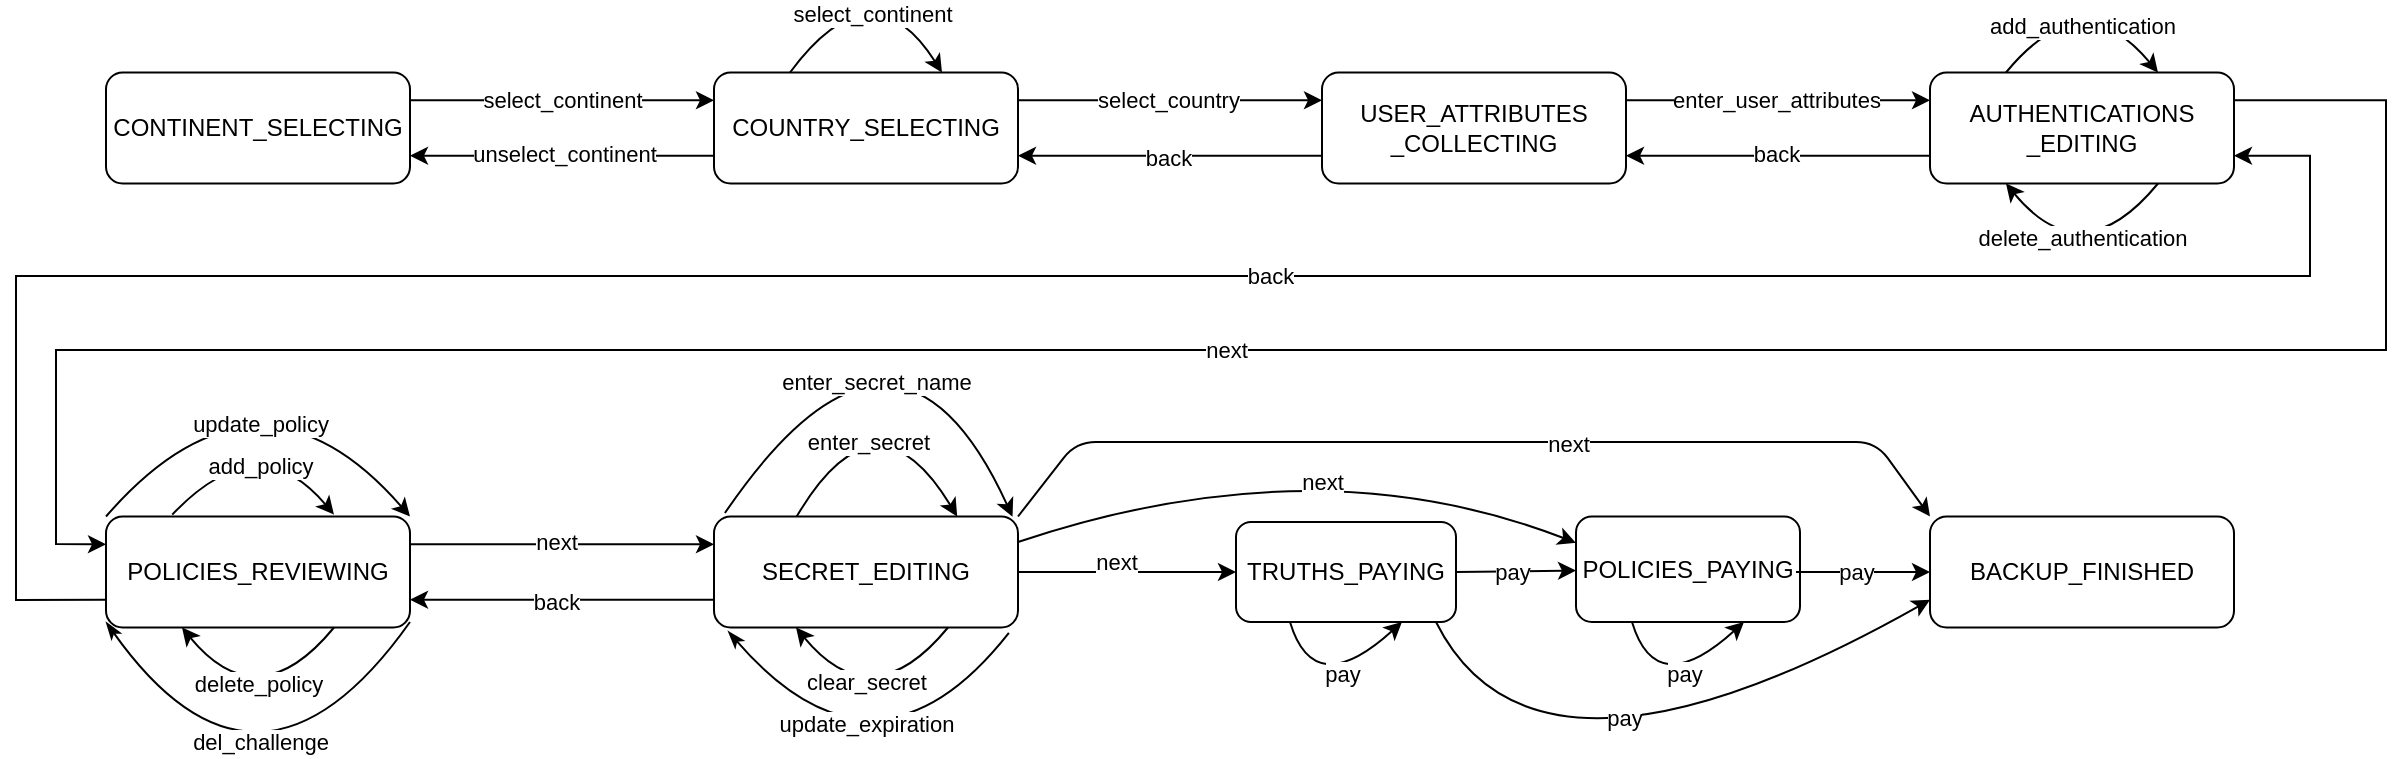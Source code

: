<mxfile version="14.8.6" type="device"><diagram id="PpkpfZO7TL7CUlFfbbxv" name="Seite-1"><mxGraphModel dx="2148" dy="500" grid="1" gridSize="10" guides="1" tooltips="1" connect="1" arrows="1" fold="1" page="1" pageScale="1" pageWidth="1169" pageHeight="827" math="0" shadow="0"><root><mxCell id="0"/><mxCell id="1" parent="0"/><mxCell id="fyqNPIA5Taf3_Ns18lhs-1" value="CONTINENT_SELECTING" style="rounded=1;whiteSpace=wrap;html=1;container=0;" parent="1" vertex="1"><mxGeometry x="15" y="275.25" width="152.0" height="55.5" as="geometry"/></mxCell><mxCell id="fyqNPIA5Taf3_Ns18lhs-2" value="COUNTRY_SELECTING" style="rounded=1;whiteSpace=wrap;html=1;container=0;" parent="1" vertex="1"><mxGeometry x="319.0" y="275.25" width="152.0" height="55.5" as="geometry"/></mxCell><mxCell id="fyqNPIA5Taf3_Ns18lhs-3" value="USER_ATTRIBUTES&lt;br&gt;_COLLECTING" style="rounded=1;whiteSpace=wrap;html=1;container=0;" parent="1" vertex="1"><mxGeometry x="623.0" y="275.25" width="152.0" height="55.5" as="geometry"/></mxCell><mxCell id="fyqNPIA5Taf3_Ns18lhs-4" value="AUTHENTICATIONS&lt;br&gt;_EDITING" style="rounded=1;whiteSpace=wrap;html=1;container=0;" parent="1" vertex="1"><mxGeometry x="927" y="275.25" width="152.0" height="55.5" as="geometry"/></mxCell><mxCell id="fyqNPIA5Taf3_Ns18lhs-5" value="POLICIES_REVIEWING" style="rounded=1;whiteSpace=wrap;html=1;container=0;" parent="1" vertex="1"><mxGeometry x="15.0" y="497.25" width="152.0" height="55.5" as="geometry"/></mxCell><mxCell id="fyqNPIA5Taf3_Ns18lhs-6" value="POLICIES_PAYING" style="rounded=1;whiteSpace=wrap;html=1;container=0;" parent="1" vertex="1"><mxGeometry x="750" y="497.25" width="112" height="52.75" as="geometry"/></mxCell><mxCell id="fyqNPIA5Taf3_Ns18lhs-7" value="" style="endArrow=classic;html=1;exitX=1;exitY=0.25;exitDx=0;exitDy=0;entryX=0;entryY=0.25;entryDx=0;entryDy=0;" parent="1" source="fyqNPIA5Taf3_Ns18lhs-1" target="fyqNPIA5Taf3_Ns18lhs-2" edge="1"><mxGeometry x="15" y="229" width="50" height="50" as="geometry"><mxPoint x="252.5" y="321.5" as="sourcePoint"/><mxPoint x="433.0" y="284.5" as="targetPoint"/></mxGeometry></mxCell><mxCell id="fyqNPIA5Taf3_Ns18lhs-29" value="select_continent" style="edgeLabel;html=1;align=center;verticalAlign=middle;resizable=0;points=[];container=0;" parent="fyqNPIA5Taf3_Ns18lhs-7" vertex="1" connectable="0"><mxGeometry x="-0.107" relative="1" as="geometry"><mxPoint x="8" as="offset"/></mxGeometry></mxCell><mxCell id="fyqNPIA5Taf3_Ns18lhs-8" value="" style="endArrow=classic;html=1;exitX=0;exitY=0.75;exitDx=0;exitDy=0;entryX=1;entryY=0.75;entryDx=0;entryDy=0;" parent="1" source="fyqNPIA5Taf3_Ns18lhs-2" target="fyqNPIA5Taf3_Ns18lhs-1" edge="1"><mxGeometry x="15" y="229" width="50" height="50" as="geometry"><mxPoint x="385.5" y="330.75" as="sourcePoint"/><mxPoint x="433.0" y="284.5" as="targetPoint"/></mxGeometry></mxCell><mxCell id="fyqNPIA5Taf3_Ns18lhs-30" value="unselect_continent" style="edgeLabel;html=1;align=center;verticalAlign=middle;resizable=0;points=[];container=0;" parent="fyqNPIA5Taf3_Ns18lhs-8" vertex="1" connectable="0"><mxGeometry x="0.288" y="-1" relative="1" as="geometry"><mxPoint x="22.76" as="offset"/></mxGeometry></mxCell><mxCell id="fyqNPIA5Taf3_Ns18lhs-9" value="" style="endArrow=classic;html=1;exitX=1;exitY=0.25;exitDx=0;exitDy=0;entryX=0;entryY=0.25;entryDx=0;entryDy=0;" parent="1" source="fyqNPIA5Taf3_Ns18lhs-2" target="fyqNPIA5Taf3_Ns18lhs-3" edge="1"><mxGeometry x="15" y="229" width="50" height="50" as="geometry"><mxPoint x="385.5" y="330.75" as="sourcePoint"/><mxPoint x="433.0" y="284.5" as="targetPoint"/></mxGeometry></mxCell><mxCell id="fyqNPIA5Taf3_Ns18lhs-31" value="select_country" style="edgeLabel;html=1;align=center;verticalAlign=middle;resizable=0;points=[];container=0;" parent="fyqNPIA5Taf3_Ns18lhs-9" vertex="1" connectable="0"><mxGeometry x="0.169" y="-2" relative="1" as="geometry"><mxPoint x="-13.79" y="-2" as="offset"/></mxGeometry></mxCell><mxCell id="fyqNPIA5Taf3_Ns18lhs-10" value="" style="endArrow=classic;html=1;exitX=0;exitY=0.75;exitDx=0;exitDy=0;entryX=1;entryY=0.75;entryDx=0;entryDy=0;" parent="1" source="fyqNPIA5Taf3_Ns18lhs-3" target="fyqNPIA5Taf3_Ns18lhs-2" edge="1"><mxGeometry x="15" y="229" width="50" height="50" as="geometry"><mxPoint x="385.5" y="330.75" as="sourcePoint"/><mxPoint x="433.0" y="284.5" as="targetPoint"/></mxGeometry></mxCell><mxCell id="fyqNPIA5Taf3_Ns18lhs-32" value="back" style="edgeLabel;html=1;align=center;verticalAlign=middle;resizable=0;points=[];container=0;" parent="fyqNPIA5Taf3_Ns18lhs-10" vertex="1" connectable="0"><mxGeometry x="-0.082" y="1" relative="1" as="geometry"><mxPoint x="-6.9" as="offset"/></mxGeometry></mxCell><mxCell id="fyqNPIA5Taf3_Ns18lhs-11" value="" style="endArrow=classic;html=1;entryX=0;entryY=0.25;entryDx=0;entryDy=0;exitX=1;exitY=0.25;exitDx=0;exitDy=0;" parent="1" source="fyqNPIA5Taf3_Ns18lhs-3" target="fyqNPIA5Taf3_Ns18lhs-4" edge="1"><mxGeometry x="15" y="229" width="50" height="50" as="geometry"><mxPoint x="851.0" y="330.75" as="sourcePoint"/><mxPoint x="898.5" y="284.5" as="targetPoint"/></mxGeometry></mxCell><mxCell id="fyqNPIA5Taf3_Ns18lhs-33" value="enter_user_attributes" style="edgeLabel;html=1;align=center;verticalAlign=middle;resizable=0;points=[];container=0;" parent="fyqNPIA5Taf3_Ns18lhs-11" vertex="1" connectable="0"><mxGeometry x="0.082" relative="1" as="geometry"><mxPoint x="-6.9" as="offset"/></mxGeometry></mxCell><mxCell id="fyqNPIA5Taf3_Ns18lhs-12" value="" style="endArrow=classic;html=1;exitX=0;exitY=0.75;exitDx=0;exitDy=0;entryX=1;entryY=0.75;entryDx=0;entryDy=0;" parent="1" source="fyqNPIA5Taf3_Ns18lhs-4" target="fyqNPIA5Taf3_Ns18lhs-3" edge="1"><mxGeometry x="15" y="229" width="50" height="50" as="geometry"><mxPoint x="851.0" y="330.75" as="sourcePoint"/><mxPoint x="898.5" y="284.5" as="targetPoint"/></mxGeometry></mxCell><mxCell id="fyqNPIA5Taf3_Ns18lhs-34" value="back" style="edgeLabel;html=1;align=center;verticalAlign=middle;resizable=0;points=[];container=0;" parent="fyqNPIA5Taf3_Ns18lhs-12" vertex="1" connectable="0"><mxGeometry x="-0.125" y="-1" relative="1" as="geometry"><mxPoint x="-10.34" as="offset"/></mxGeometry></mxCell><mxCell id="fyqNPIA5Taf3_Ns18lhs-13" value="" style="endArrow=classic;html=1;exitX=1;exitY=0.25;exitDx=0;exitDy=0;entryX=0;entryY=0.25;entryDx=0;entryDy=0;rounded=0;" parent="1" source="fyqNPIA5Taf3_Ns18lhs-4" target="fyqNPIA5Taf3_Ns18lhs-5" edge="1"><mxGeometry x="15" y="229" width="50" height="50" as="geometry"><mxPoint x="851.0" y="330.75" as="sourcePoint"/><mxPoint x="898.5" y="284.5" as="targetPoint"/><Array as="points"><mxPoint x="1155" y="289.125"/><mxPoint x="1155" y="414"/><mxPoint x="-10" y="414"/><mxPoint x="-10" y="511"/></Array></mxGeometry></mxCell><mxCell id="fyqNPIA5Taf3_Ns18lhs-37" value="next" style="edgeLabel;html=1;align=center;verticalAlign=middle;resizable=0;points=[];container=0;" parent="fyqNPIA5Taf3_Ns18lhs-13" vertex="1" connectable="0"><mxGeometry x="0.324" y="2" relative="1" as="geometry"><mxPoint x="203.57" y="-2" as="offset"/></mxGeometry></mxCell><mxCell id="fyqNPIA5Taf3_Ns18lhs-14" value="" style="endArrow=classic;html=1;exitX=0;exitY=0.75;exitDx=0;exitDy=0;entryX=1;entryY=0.75;entryDx=0;entryDy=0;rounded=0;" parent="1" source="fyqNPIA5Taf3_Ns18lhs-5" target="fyqNPIA5Taf3_Ns18lhs-4" edge="1"><mxGeometry x="15" y="229" width="50" height="50" as="geometry"><mxPoint x="851.0" y="330.75" as="sourcePoint"/><mxPoint x="898.5" y="284.5" as="targetPoint"/><Array as="points"><mxPoint x="-30" y="539"/><mxPoint x="-30" y="377"/><mxPoint x="1117" y="377"/><mxPoint x="1117" y="316.875"/></Array></mxGeometry></mxCell><mxCell id="fyqNPIA5Taf3_Ns18lhs-38" value="back" style="edgeLabel;html=1;align=center;verticalAlign=middle;resizable=0;points=[];container=0;" parent="fyqNPIA5Taf3_Ns18lhs-14" vertex="1" connectable="0"><mxGeometry x="-0.177" y="-1" relative="1" as="geometry"><mxPoint x="236.43" y="-1" as="offset"/></mxGeometry></mxCell><mxCell id="fyqNPIA5Taf3_Ns18lhs-17" value="" style="endArrow=classic;html=1;exitX=0.25;exitY=0;exitDx=0;exitDy=0;entryX=0.75;entryY=0;entryDx=0;entryDy=0;curved=1;" parent="1" source="fyqNPIA5Taf3_Ns18lhs-4" target="fyqNPIA5Taf3_Ns18lhs-4" edge="1"><mxGeometry x="15" y="229" width="50" height="50" as="geometry"><mxPoint x="946" y="321.5" as="sourcePoint"/><mxPoint x="993.5" y="275.25" as="targetPoint"/><Array as="points"><mxPoint x="1003" y="229"/></Array></mxGeometry></mxCell><mxCell id="fyqNPIA5Taf3_Ns18lhs-35" value="add_authentication" style="edgeLabel;html=1;align=center;verticalAlign=middle;resizable=0;points=[];container=0;" parent="fyqNPIA5Taf3_Ns18lhs-17" vertex="1" connectable="0"><mxGeometry x="-0.303" y="-13" relative="1" as="geometry"><mxPoint x="1.85" as="offset"/></mxGeometry></mxCell><mxCell id="fyqNPIA5Taf3_Ns18lhs-18" value="" style="endArrow=classic;html=1;exitX=0.75;exitY=1;exitDx=0;exitDy=0;entryX=0.25;entryY=1;entryDx=0;entryDy=0;curved=1;" parent="1" source="fyqNPIA5Taf3_Ns18lhs-4" target="fyqNPIA5Taf3_Ns18lhs-4" edge="1"><mxGeometry x="15" y="229" width="50" height="50" as="geometry"><mxPoint x="974.5" y="284.5" as="sourcePoint"/><mxPoint x="1050.5" y="284.5" as="targetPoint"/><Array as="points"><mxPoint x="1003" y="377"/></Array></mxGeometry></mxCell><mxCell id="fyqNPIA5Taf3_Ns18lhs-36" value="delete_authentication" style="edgeLabel;html=1;align=center;verticalAlign=middle;resizable=0;points=[];container=0;" parent="fyqNPIA5Taf3_Ns18lhs-18" vertex="1" connectable="0"><mxGeometry x="-0.32" y="-14" relative="1" as="geometry"><mxPoint x="-1.93" y="4.82" as="offset"/></mxGeometry></mxCell><mxCell id="fyqNPIA5Taf3_Ns18lhs-20" value="" style="endArrow=classic;html=1;exitX=0.218;exitY=-0.017;exitDx=0;exitDy=0;curved=1;exitPerimeter=0;" parent="1" source="fyqNPIA5Taf3_Ns18lhs-5" edge="1"><mxGeometry x="15" y="229" width="50" height="50" as="geometry"><mxPoint x="-232" y="515.75" as="sourcePoint"/><mxPoint x="129.0" y="496.325" as="targetPoint"/><Array as="points"><mxPoint x="91.0" y="451"/></Array></mxGeometry></mxCell><mxCell id="fyqNPIA5Taf3_Ns18lhs-39" value="add_policy" style="edgeLabel;html=1;align=center;verticalAlign=middle;resizable=0;points=[];container=0;" parent="fyqNPIA5Taf3_Ns18lhs-20" vertex="1" connectable="0"><mxGeometry x="-0.191" y="-16" relative="1" as="geometry"><mxPoint x="-2.16" as="offset"/></mxGeometry></mxCell><mxCell id="fyqNPIA5Taf3_Ns18lhs-21" value="" style="endArrow=classic;html=1;exitX=0.75;exitY=1;exitDx=0;exitDy=0;entryX=0.25;entryY=1;entryDx=0;entryDy=0;curved=1;" parent="1" source="fyqNPIA5Taf3_Ns18lhs-5" target="fyqNPIA5Taf3_Ns18lhs-5" edge="1"><mxGeometry x="15" y="229" width="50" height="50" as="geometry"><mxPoint x="66.3" y="636" as="sourcePoint"/><mxPoint x="142.3" y="636" as="targetPoint"/><Array as="points"><mxPoint x="91.0" y="599"/></Array></mxGeometry></mxCell><mxCell id="fyqNPIA5Taf3_Ns18lhs-40" value="delete_policy" style="edgeLabel;html=1;align=center;verticalAlign=middle;resizable=0;points=[];container=0;" parent="fyqNPIA5Taf3_Ns18lhs-21" vertex="1" connectable="0"><mxGeometry x="-0.372" y="-9" relative="1" as="geometry"><mxPoint x="-7.98" y="4.39" as="offset"/></mxGeometry></mxCell><mxCell id="fyqNPIA5Taf3_Ns18lhs-23" value="SECRET_EDITING" style="rounded=1;whiteSpace=wrap;html=1;container=0;" parent="1" vertex="1"><mxGeometry x="319" y="497.25" width="152.0" height="55.5" as="geometry"/></mxCell><mxCell id="6Jrlqf2hYd8gYMeNk_kI-1" value="BACKUP_FINISHED" style="rounded=1;whiteSpace=wrap;html=1;container=0;" parent="1" vertex="1"><mxGeometry x="927" y="497.25" width="152.0" height="55.5" as="geometry"/></mxCell><mxCell id="MvlXqStKhQATWK8xoQw6-1" value="" style="endArrow=classic;html=1;exitX=0.25;exitY=0;exitDx=0;exitDy=0;entryX=0.75;entryY=0;entryDx=0;entryDy=0;curved=1;" parent="1" source="fyqNPIA5Taf3_Ns18lhs-2" target="fyqNPIA5Taf3_Ns18lhs-2" edge="1"><mxGeometry x="15" y="229" width="50" height="50" as="geometry"><mxPoint x="360" y="246.25" as="sourcePoint"/><mxPoint x="436" y="246.25" as="targetPoint"/><Array as="points"><mxPoint x="398" y="220"/></Array></mxGeometry></mxCell><mxCell id="MvlXqStKhQATWK8xoQw6-2" value="select_continent" style="edgeLabel;html=1;align=center;verticalAlign=middle;resizable=0;points=[];container=0;" parent="MvlXqStKhQATWK8xoQw6-1" vertex="1" connectable="0"><mxGeometry x="-0.303" y="-13" relative="1" as="geometry"><mxPoint x="1.85" as="offset"/></mxGeometry></mxCell><mxCell id="MvlXqStKhQATWK8xoQw6-7" value="" style="endArrow=classic;html=1;exitX=1;exitY=0;exitDx=0;exitDy=0;entryX=0;entryY=0;entryDx=0;entryDy=0;" parent="1" source="fyqNPIA5Taf3_Ns18lhs-23" target="6Jrlqf2hYd8gYMeNk_kI-1" edge="1"><mxGeometry width="50" height="50" relative="1" as="geometry"><mxPoint x="520" y="640" as="sourcePoint"/><mxPoint x="570" y="590" as="targetPoint"/><Array as="points"><mxPoint x="500" y="460"/><mxPoint x="900" y="460"/></Array></mxGeometry></mxCell><mxCell id="MvlXqStKhQATWK8xoQw6-8" value="next" style="edgeLabel;html=1;align=center;verticalAlign=middle;resizable=0;points=[];" parent="MvlXqStKhQATWK8xoQw6-7" vertex="1" connectable="0"><mxGeometry x="0.187" y="-1" relative="1" as="geometry"><mxPoint as="offset"/></mxGeometry></mxCell><mxCell id="MvlXqStKhQATWK8xoQw6-9" value="" style="endArrow=classic;html=1;entryX=0;entryY=0.5;entryDx=0;entryDy=0;" parent="1" target="6Jrlqf2hYd8gYMeNk_kI-1" edge="1"><mxGeometry width="50" height="50" relative="1" as="geometry"><mxPoint x="860" y="525" as="sourcePoint"/><mxPoint x="570" y="590" as="targetPoint"/></mxGeometry></mxCell><mxCell id="MvlXqStKhQATWK8xoQw6-10" value="pay" style="edgeLabel;html=1;align=center;verticalAlign=middle;resizable=0;points=[];" parent="MvlXqStKhQATWK8xoQw6-9" vertex="1" connectable="0"><mxGeometry x="-0.382" y="-2" relative="1" as="geometry"><mxPoint x="9" y="-2" as="offset"/></mxGeometry></mxCell><mxCell id="MvlXqStKhQATWK8xoQw6-11" value="" style="endArrow=classic;html=1;exitX=1;exitY=0.5;exitDx=0;exitDy=0;" parent="1" source="fyqNPIA5Taf3_Ns18lhs-23" edge="1"><mxGeometry width="50" height="50" relative="1" as="geometry"><mxPoint x="520" y="640" as="sourcePoint"/><mxPoint x="580" y="525" as="targetPoint"/></mxGeometry></mxCell><mxCell id="MvlXqStKhQATWK8xoQw6-12" value="next" style="edgeLabel;html=1;align=center;verticalAlign=middle;resizable=0;points=[];" parent="MvlXqStKhQATWK8xoQw6-11" vertex="1" connectable="0"><mxGeometry x="0.184" y="2" relative="1" as="geometry"><mxPoint x="-16" y="-3" as="offset"/></mxGeometry></mxCell><mxCell id="MvlXqStKhQATWK8xoQw6-13" value="" style="endArrow=classic;html=1;exitX=0.25;exitY=1;exitDx=0;exitDy=0;entryX=0.75;entryY=1;entryDx=0;entryDy=0;curved=1;" parent="1" source="fyqNPIA5Taf3_Ns18lhs-6" target="fyqNPIA5Taf3_Ns18lhs-6" edge="1"><mxGeometry width="50" height="50" relative="1" as="geometry"><mxPoint x="520" y="640" as="sourcePoint"/><mxPoint x="570" y="590" as="targetPoint"/><Array as="points"><mxPoint x="790" y="590"/></Array></mxGeometry></mxCell><mxCell id="MvlXqStKhQATWK8xoQw6-14" value="pay" style="edgeLabel;html=1;align=center;verticalAlign=middle;resizable=0;points=[];" parent="MvlXqStKhQATWK8xoQw6-13" vertex="1" connectable="0"><mxGeometry x="-0.376" y="17" relative="1" as="geometry"><mxPoint as="offset"/></mxGeometry></mxCell><mxCell id="MvlXqStKhQATWK8xoQw6-15" value="" style="endArrow=classic;html=1;exitX=1;exitY=0.25;exitDx=0;exitDy=0;entryX=0;entryY=0.25;entryDx=0;entryDy=0;" parent="1" source="fyqNPIA5Taf3_Ns18lhs-5" target="fyqNPIA5Taf3_Ns18lhs-23" edge="1"><mxGeometry width="50" height="50" relative="1" as="geometry"><mxPoint x="520" y="640" as="sourcePoint"/><mxPoint x="570" y="590" as="targetPoint"/></mxGeometry></mxCell><mxCell id="MvlXqStKhQATWK8xoQw6-16" value="next" style="edgeLabel;html=1;align=center;verticalAlign=middle;resizable=0;points=[];" parent="MvlXqStKhQATWK8xoQw6-15" vertex="1" connectable="0"><mxGeometry x="0.395" y="-2" relative="1" as="geometry"><mxPoint x="-33" y="-3.12" as="offset"/></mxGeometry></mxCell><mxCell id="MvlXqStKhQATWK8xoQw6-19" value="" style="endArrow=classic;html=1;exitX=0;exitY=0.75;exitDx=0;exitDy=0;entryX=1;entryY=0.75;entryDx=0;entryDy=0;" parent="1" source="fyqNPIA5Taf3_Ns18lhs-23" target="fyqNPIA5Taf3_Ns18lhs-5" edge="1"><mxGeometry width="50" height="50" relative="1" as="geometry"><mxPoint x="520" y="640" as="sourcePoint"/><mxPoint x="570" y="590" as="targetPoint"/></mxGeometry></mxCell><mxCell id="MvlXqStKhQATWK8xoQw6-20" value="back" style="edgeLabel;html=1;align=center;verticalAlign=middle;resizable=0;points=[];" parent="MvlXqStKhQATWK8xoQw6-19" vertex="1" connectable="0"><mxGeometry x="0.382" y="1" relative="1" as="geometry"><mxPoint x="26" as="offset"/></mxGeometry></mxCell><mxCell id="_wIa2cScVkIHsHMWJg63-3" value="&lt;div&gt;TRUTHS_PAYING&lt;/div&gt;" style="rounded=1;whiteSpace=wrap;html=1;container=0;" parent="1" vertex="1"><mxGeometry x="580" y="500" width="110" height="50" as="geometry"/></mxCell><mxCell id="_wIa2cScVkIHsHMWJg63-10" value="" style="endArrow=classic;html=1;exitX=0.25;exitY=1;exitDx=0;exitDy=0;entryX=0.75;entryY=1;entryDx=0;entryDy=0;curved=1;" parent="1" edge="1"><mxGeometry width="50" height="50" relative="1" as="geometry"><mxPoint x="607" y="550" as="sourcePoint"/><mxPoint x="663" y="550" as="targetPoint"/><Array as="points"><mxPoint x="619" y="590"/></Array></mxGeometry></mxCell><mxCell id="_wIa2cScVkIHsHMWJg63-11" value="pay" style="edgeLabel;html=1;align=center;verticalAlign=middle;resizable=0;points=[];" parent="_wIa2cScVkIHsHMWJg63-10" vertex="1" connectable="0"><mxGeometry x="-0.376" y="17" relative="1" as="geometry"><mxPoint as="offset"/></mxGeometry></mxCell><mxCell id="_wIa2cScVkIHsHMWJg63-12" value="" style="endArrow=classic;html=1;exitX=1;exitY=0.5;exitDx=0;exitDy=0;" parent="1" source="_wIa2cScVkIHsHMWJg63-3" target="fyqNPIA5Taf3_Ns18lhs-6" edge="1"><mxGeometry width="50" height="50" relative="1" as="geometry"><mxPoint x="700" y="523" as="sourcePoint"/><mxPoint x="750" y="523.13" as="targetPoint"/></mxGeometry></mxCell><mxCell id="_wIa2cScVkIHsHMWJg63-13" value="pay" style="edgeLabel;html=1;align=center;verticalAlign=middle;resizable=0;points=[];" parent="_wIa2cScVkIHsHMWJg63-12" vertex="1" connectable="0"><mxGeometry x="-0.382" y="-2" relative="1" as="geometry"><mxPoint x="9" y="-2" as="offset"/></mxGeometry></mxCell><mxCell id="_wIa2cScVkIHsHMWJg63-16" value="" style="endArrow=classic;html=1;exitX=0.25;exitY=1;exitDx=0;exitDy=0;curved=1;entryX=0;entryY=0.75;entryDx=0;entryDy=0;" parent="1" target="6Jrlqf2hYd8gYMeNk_kI-1" edge="1"><mxGeometry width="50" height="50" relative="1" as="geometry"><mxPoint x="680" y="550" as="sourcePoint"/><mxPoint x="736" y="550" as="targetPoint"/><Array as="points"><mxPoint x="730" y="650"/></Array></mxGeometry></mxCell><mxCell id="_wIa2cScVkIHsHMWJg63-17" value="pay" style="edgeLabel;html=1;align=center;verticalAlign=middle;resizable=0;points=[];" parent="_wIa2cScVkIHsHMWJg63-16" vertex="1" connectable="0"><mxGeometry x="-0.376" y="17" relative="1" as="geometry"><mxPoint x="31.67" y="-38.64" as="offset"/></mxGeometry></mxCell><mxCell id="iQkeGuklvFEujM1xjFO7-3" value="" style="endArrow=none;html=1;exitX=0;exitY=1;exitDx=0;exitDy=0;curved=1;entryX=1;entryY=1;entryDx=0;entryDy=0;endFill=0;startArrow=classicThin;startFill=1;" edge="1" parent="1"><mxGeometry x="25" y="236.25" width="50" height="50" as="geometry"><mxPoint x="15" y="550" as="sourcePoint"/><mxPoint x="167" y="550" as="targetPoint"/><Array as="points"><mxPoint x="91" y="657.25"/></Array></mxGeometry></mxCell><mxCell id="iQkeGuklvFEujM1xjFO7-4" value="&lt;div&gt;del_challenge&lt;/div&gt;" style="edgeLabel;html=1;align=center;verticalAlign=middle;resizable=0;points=[];container=0;" vertex="1" connectable="0" parent="iQkeGuklvFEujM1xjFO7-3"><mxGeometry x="-0.191" y="-16" relative="1" as="geometry"><mxPoint x="28" y="-36" as="offset"/></mxGeometry></mxCell><mxCell id="iQkeGuklvFEujM1xjFO7-6" value="" style="endArrow=classic;html=1;exitX=0;exitY=0;exitDx=0;exitDy=0;curved=1;entryX=1;entryY=0;entryDx=0;entryDy=0;endFill=1;startArrow=none;startFill=0;" edge="1" parent="1" source="fyqNPIA5Taf3_Ns18lhs-5" target="fyqNPIA5Taf3_Ns18lhs-5"><mxGeometry x="35" y="249" width="50" height="50" as="geometry"><mxPoint x="68.136" y="516.306" as="sourcePoint"/><mxPoint x="149" y="516.325" as="targetPoint"/><Array as="points"><mxPoint x="91" y="410"/></Array></mxGeometry></mxCell><mxCell id="iQkeGuklvFEujM1xjFO7-7" value="update_policy" style="edgeLabel;html=1;align=center;verticalAlign=middle;resizable=0;points=[];container=0;" vertex="1" connectable="0" parent="iQkeGuklvFEujM1xjFO7-6"><mxGeometry x="-0.191" y="-16" relative="1" as="geometry"><mxPoint x="3" y="13" as="offset"/></mxGeometry></mxCell><mxCell id="iQkeGuklvFEujM1xjFO7-11" value="" style="endArrow=classic;html=1;curved=1;entryX=0.8;entryY=-0.019;entryDx=0;entryDy=0;endFill=1;startArrow=none;startFill=0;entryPerimeter=0;exitX=0.272;exitY=-0.019;exitDx=0;exitDy=0;exitPerimeter=0;" edge="1" parent="1"><mxGeometry x="360" y="235.55" width="50" height="50" as="geometry"><mxPoint x="360.344" y="497.246" as="sourcePoint"/><mxPoint x="440.6" y="497.246" as="targetPoint"/><Array as="points"><mxPoint x="400" y="430"/></Array></mxGeometry></mxCell><mxCell id="iQkeGuklvFEujM1xjFO7-12" value="&lt;div&gt;enter_secret&lt;/div&gt;" style="edgeLabel;html=1;align=center;verticalAlign=middle;resizable=0;points=[];container=0;" vertex="1" connectable="0" parent="iQkeGuklvFEujM1xjFO7-11"><mxGeometry x="-0.191" y="-16" relative="1" as="geometry"><mxPoint x="-11" y="9" as="offset"/></mxGeometry></mxCell><mxCell id="iQkeGuklvFEujM1xjFO7-16" value="" style="endArrow=classic;html=1;exitX=0.75;exitY=1;exitDx=0;exitDy=0;entryX=0.25;entryY=1;entryDx=0;entryDy=0;curved=1;" edge="1" parent="1"><mxGeometry x="322.0" y="229" width="50" height="50" as="geometry"><mxPoint x="436" y="552.75" as="sourcePoint"/><mxPoint x="360.0" y="552.75" as="targetPoint"/><Array as="points"><mxPoint x="398.0" y="599"/></Array></mxGeometry></mxCell><mxCell id="iQkeGuklvFEujM1xjFO7-17" value="clear_secret" style="edgeLabel;html=1;align=center;verticalAlign=middle;resizable=0;points=[];container=0;" vertex="1" connectable="0" parent="iQkeGuklvFEujM1xjFO7-16"><mxGeometry x="-0.372" y="-9" relative="1" as="geometry"><mxPoint x="-10" y="4" as="offset"/></mxGeometry></mxCell><mxCell id="iQkeGuklvFEujM1xjFO7-18" value="" style="endArrow=classic;html=1;curved=1;entryX=0.982;entryY=0.002;entryDx=0;entryDy=0;endFill=1;startArrow=none;startFill=0;entryPerimeter=0;exitX=0.036;exitY=-0.032;exitDx=0;exitDy=0;exitPerimeter=0;" edge="1" parent="1" source="fyqNPIA5Taf3_Ns18lhs-23" target="fyqNPIA5Taf3_Ns18lhs-23"><mxGeometry x="370" y="245.55" width="50" height="50" as="geometry"><mxPoint x="370.344" y="507.245" as="sourcePoint"/><mxPoint x="450.6" y="507.245" as="targetPoint"/><Array as="points"><mxPoint x="410" y="370"/></Array></mxGeometry></mxCell><mxCell id="iQkeGuklvFEujM1xjFO7-19" value="enter_secret_name" style="edgeLabel;html=1;align=center;verticalAlign=middle;resizable=0;points=[];container=0;" vertex="1" connectable="0" parent="iQkeGuklvFEujM1xjFO7-18"><mxGeometry x="-0.191" y="-16" relative="1" as="geometry"><mxPoint x="-4" y="23" as="offset"/></mxGeometry></mxCell><mxCell id="iQkeGuklvFEujM1xjFO7-21" value="" style="endArrow=none;html=1;exitX=0.046;exitY=1.032;exitDx=0;exitDy=0;curved=1;entryX=0.97;entryY=1.049;entryDx=0;entryDy=0;endFill=0;startArrow=classicThin;startFill=1;entryPerimeter=0;exitPerimeter=0;" edge="1" parent="1" source="fyqNPIA5Taf3_Ns18lhs-23" target="fyqNPIA5Taf3_Ns18lhs-23"><mxGeometry x="35" y="246.25" width="50" height="50" as="geometry"><mxPoint x="25" y="560" as="sourcePoint"/><mxPoint x="177.0" y="560" as="targetPoint"/><Array as="points"><mxPoint x="400" y="640"/></Array></mxGeometry></mxCell><mxCell id="iQkeGuklvFEujM1xjFO7-22" value="update_expiration" style="edgeLabel;html=1;align=center;verticalAlign=middle;resizable=0;points=[];container=0;" vertex="1" connectable="0" parent="iQkeGuklvFEujM1xjFO7-21"><mxGeometry x="-0.191" y="-16" relative="1" as="geometry"><mxPoint x="23" y="-32" as="offset"/></mxGeometry></mxCell><mxCell id="iQkeGuklvFEujM1xjFO7-24" value="" style="endArrow=classic;html=1;exitX=1;exitY=0.5;exitDx=0;exitDy=0;entryX=0;entryY=0.25;entryDx=0;entryDy=0;curved=1;" edge="1" parent="1" target="fyqNPIA5Taf3_Ns18lhs-6"><mxGeometry width="50" height="50" relative="1" as="geometry"><mxPoint x="471" y="510.0" as="sourcePoint"/><mxPoint x="580" y="510" as="targetPoint"/><Array as="points"><mxPoint x="620" y="460"/></Array></mxGeometry></mxCell><mxCell id="iQkeGuklvFEujM1xjFO7-25" value="next" style="edgeLabel;html=1;align=center;verticalAlign=middle;resizable=0;points=[];" vertex="1" connectable="0" parent="iQkeGuklvFEujM1xjFO7-24"><mxGeometry x="0.184" y="2" relative="1" as="geometry"><mxPoint x="-15" y="15" as="offset"/></mxGeometry></mxCell></root></mxGraphModel></diagram></mxfile>